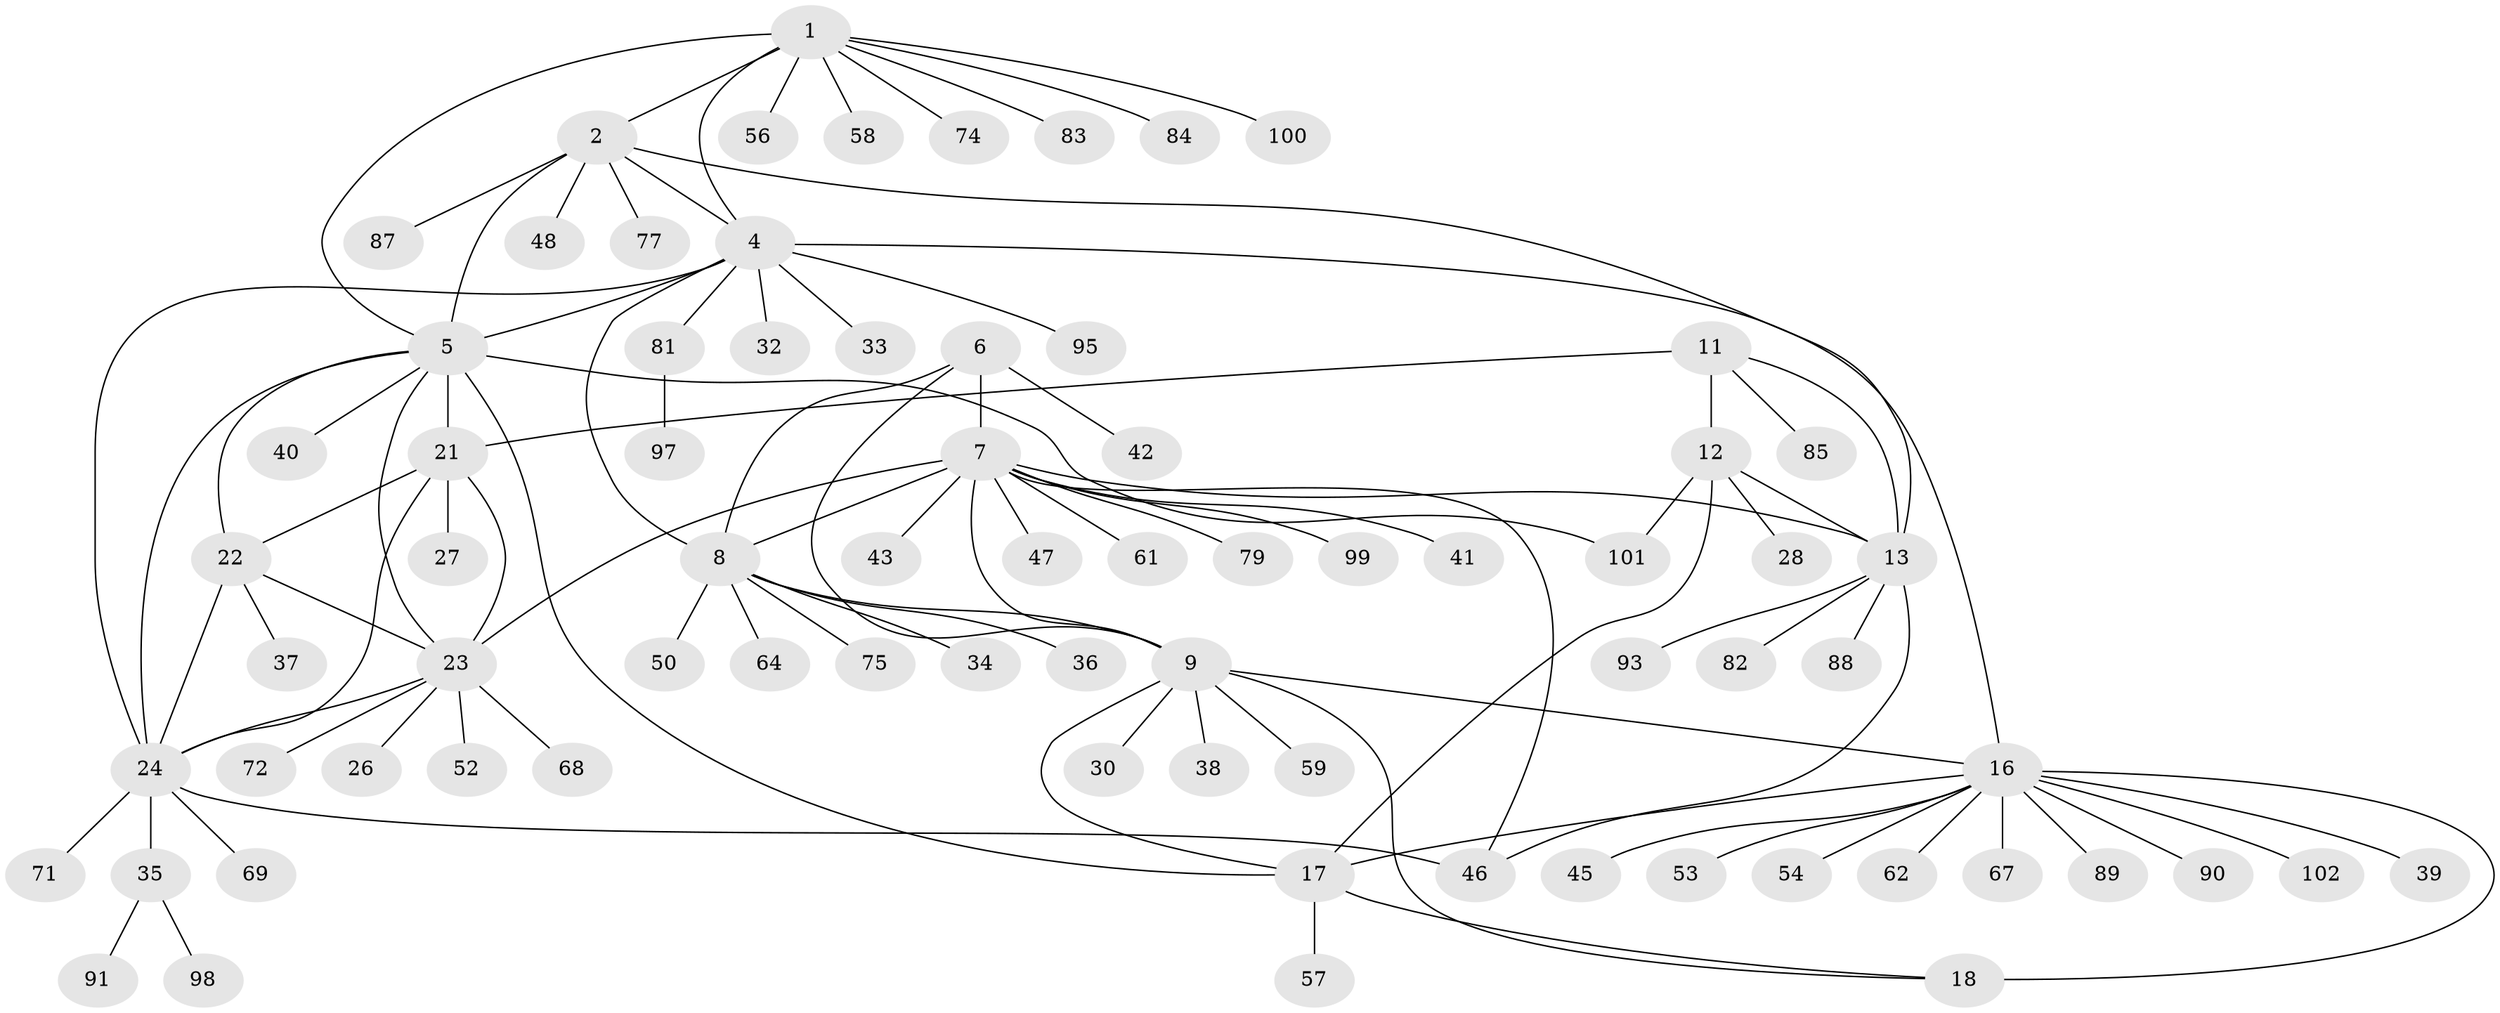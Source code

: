 // Generated by graph-tools (version 1.1) at 2025/52/02/27/25 19:52:15]
// undirected, 76 vertices, 101 edges
graph export_dot {
graph [start="1"]
  node [color=gray90,style=filled];
  1 [super="+86"];
  2 [super="+3"];
  4 [super="+63"];
  5 [super="+25"];
  6 [super="+96"];
  7 [super="+31"];
  8 [super="+10"];
  9 [super="+19"];
  11 [super="+70"];
  12 [super="+15"];
  13 [super="+14"];
  16 [super="+20"];
  17 [super="+94"];
  18 [super="+55"];
  21 [super="+76"];
  22 [super="+80"];
  23 [super="+60"];
  24 [super="+29"];
  26;
  27;
  28 [super="+44"];
  30 [super="+65"];
  32;
  33;
  34;
  35 [super="+51"];
  36;
  37 [super="+66"];
  38;
  39;
  40;
  41;
  42;
  43;
  45;
  46 [super="+92"];
  47 [super="+49"];
  48;
  50;
  52;
  53;
  54;
  56;
  57;
  58;
  59;
  61;
  62 [super="+78"];
  64;
  67;
  68;
  69;
  71;
  72 [super="+73"];
  74;
  75;
  77;
  79;
  81;
  82;
  83;
  84;
  85;
  87;
  88;
  89;
  90;
  91;
  93;
  95;
  97;
  98;
  99;
  100;
  101;
  102;
  1 -- 2 [weight=2];
  1 -- 4;
  1 -- 5;
  1 -- 56;
  1 -- 58;
  1 -- 74;
  1 -- 83;
  1 -- 84;
  1 -- 100;
  2 -- 4 [weight=2];
  2 -- 5 [weight=2];
  2 -- 77;
  2 -- 13;
  2 -- 48;
  2 -- 87;
  4 -- 5;
  4 -- 8;
  4 -- 16;
  4 -- 32;
  4 -- 33;
  4 -- 81;
  4 -- 95;
  4 -- 24;
  5 -- 40;
  5 -- 17;
  5 -- 23;
  5 -- 21;
  5 -- 22;
  5 -- 24;
  5 -- 101;
  6 -- 7;
  6 -- 8 [weight=2];
  6 -- 9;
  6 -- 42;
  7 -- 8 [weight=2];
  7 -- 9;
  7 -- 23 [weight=2];
  7 -- 41;
  7 -- 43;
  7 -- 46;
  7 -- 47;
  7 -- 61;
  7 -- 79;
  7 -- 99;
  7 -- 13;
  8 -- 9 [weight=2];
  8 -- 50;
  8 -- 64;
  8 -- 75;
  8 -- 34;
  8 -- 36;
  9 -- 30;
  9 -- 16 [weight=2];
  9 -- 17;
  9 -- 18;
  9 -- 38;
  9 -- 59;
  11 -- 12 [weight=2];
  11 -- 13 [weight=2];
  11 -- 21 [weight=2];
  11 -- 85;
  12 -- 13 [weight=4];
  12 -- 101;
  12 -- 17;
  12 -- 28;
  13 -- 82;
  13 -- 93;
  13 -- 88;
  13 -- 46;
  16 -- 17 [weight=2];
  16 -- 18 [weight=2];
  16 -- 39;
  16 -- 45;
  16 -- 54;
  16 -- 62;
  16 -- 67;
  16 -- 89;
  16 -- 90;
  16 -- 102;
  16 -- 53;
  17 -- 18;
  17 -- 57;
  21 -- 22;
  21 -- 23;
  21 -- 24;
  21 -- 27;
  22 -- 23;
  22 -- 24;
  22 -- 37;
  23 -- 24;
  23 -- 26;
  23 -- 52;
  23 -- 68;
  23 -- 72;
  24 -- 35;
  24 -- 46;
  24 -- 69;
  24 -- 71;
  35 -- 91;
  35 -- 98;
  81 -- 97;
}
